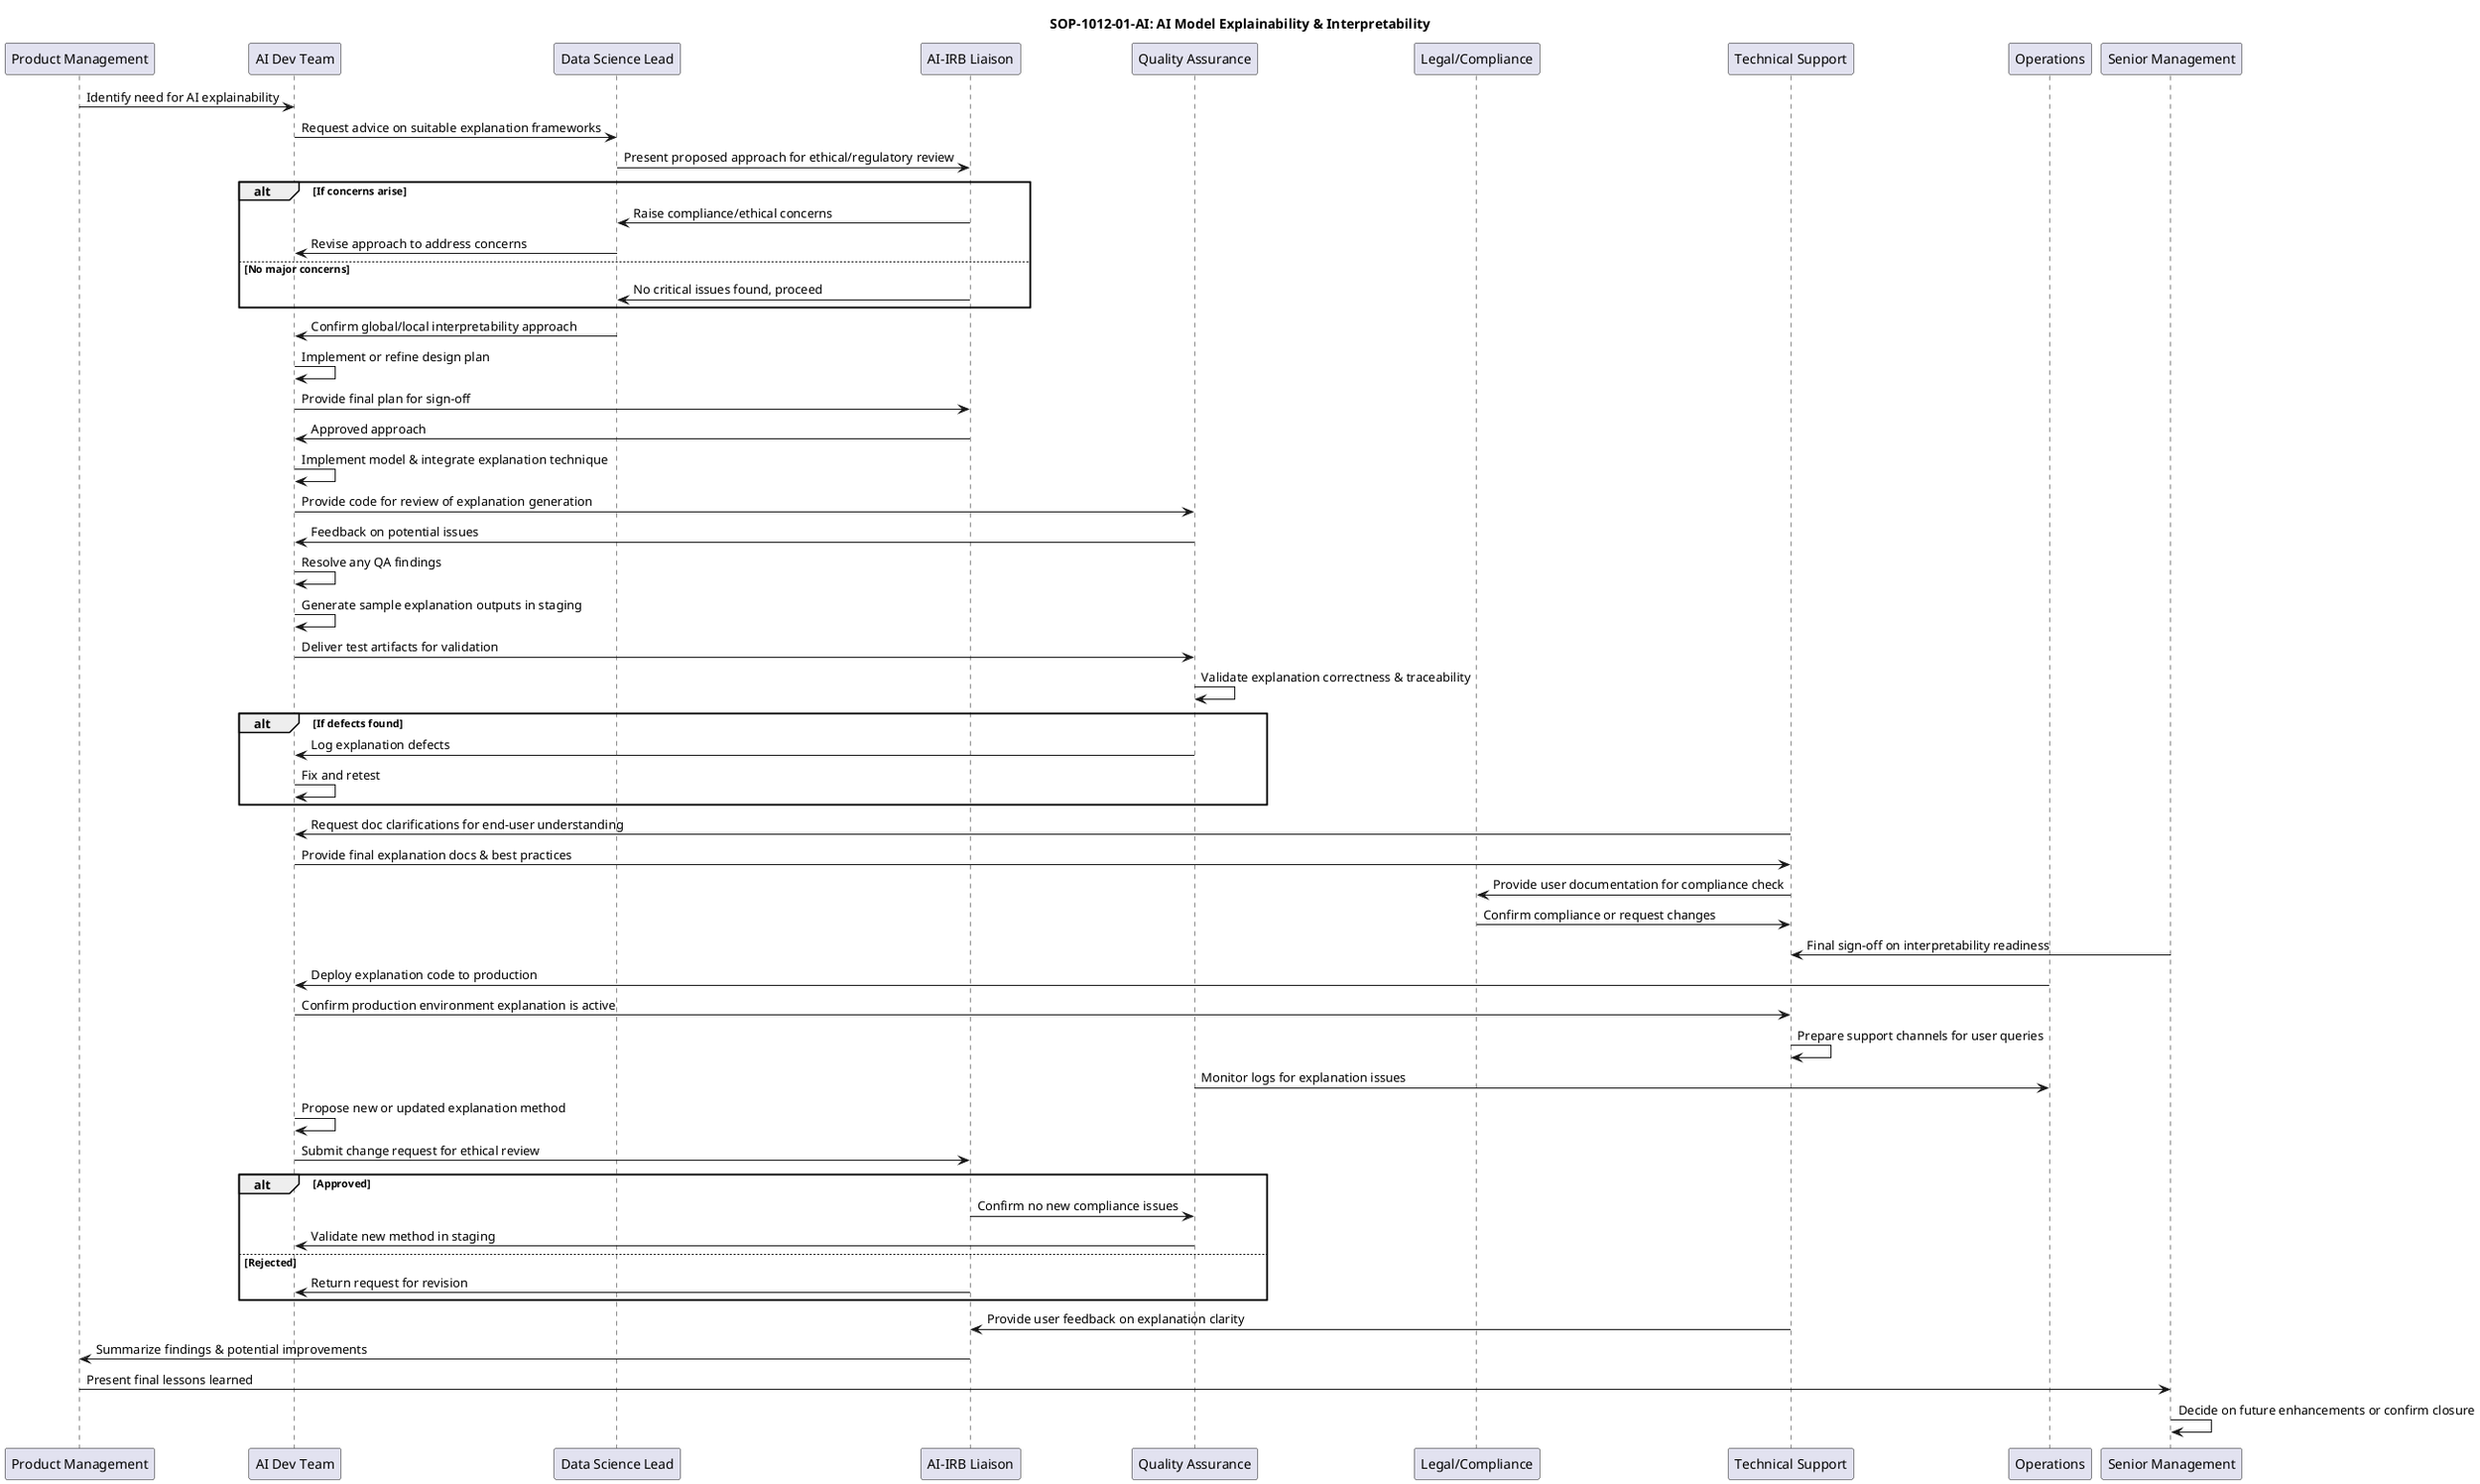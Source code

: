 @startuml
title SOP-1012-01-AI: AI Model Explainability & Interpretability

participant "Product Management" as ProductM
participant "AI Dev Team" as AIDev
participant "Data Science Lead" as DSL
participant "AI-IRB Liaison" as IRBLiaison
participant "Quality Assurance" as QA
participant "Legal/Compliance" as Legal
participant "Technical Support" as TechSup
participant "Operations" as Ops
participant "Senior Management" as SrMgmt

' 4.1 Initiation of Explainability Requirements
ProductM -> AIDev: Identify need for AI explainability
AIDev -> DSL: Request advice on suitable explanation frameworks
DSL -> IRBLiaison: Present proposed approach for ethical/regulatory review
alt If concerns arise
  IRBLiaison -> DSL: Raise compliance/ethical concerns
  DSL -> AIDev: Revise approach to address concerns
else No major concerns
  IRBLiaison -> DSL: No critical issues found, proceed
end

' 4.2 Selecting Explanation Framework
DSL -> AIDev: Confirm global/local interpretability approach
AIDev -> AIDev: Implement or refine design plan
AIDev -> IRBLiaison: Provide final plan for sign-off
IRBLiaison -> AIDev: Approved approach

' 4.3 Model Implementation and Explanation Development
AIDev -> AIDev: Implement model & integrate explanation technique
AIDev -> QA: Provide code for review of explanation generation
QA -> AIDev: Feedback on potential issues
AIDev -> AIDev: Resolve any QA findings

' 4.4 Testing Explanation Capabilities
AIDev -> AIDev: Generate sample explanation outputs in staging
AIDev -> QA: Deliver test artifacts for validation
QA -> QA: Validate explanation correctness & traceability
alt If defects found
  QA -> AIDev: Log explanation defects
  AIDev -> AIDev: Fix and retest
end

' 4.5 User-Facing Documentation and Approvals
TechSup -> AIDev: Request doc clarifications for end-user understanding
AIDev -> TechSup: Provide final explanation docs & best practices
TechSup -> Legal: Provide user documentation for compliance check
Legal -> TechSup: Confirm compliance or request changes
SrMgmt -> TechSup: Final sign-off on interpretability readiness

' 4.6 Deployment and Monitoring
Ops -> AIDev: Deploy explanation code to production
AIDev -> TechSup: Confirm production environment explanation is active
TechSup -> TechSup: Prepare support channels for user queries
QA -> Ops: Monitor logs for explanation issues

' 4.7 Change Management for Explanation Methods
AIDev -> AIDev: Propose new or updated explanation method
AIDev -> IRBLiaison: Submit change request for ethical review
alt Approved
  IRBLiaison -> QA: Confirm no new compliance issues
  QA -> AIDev: Validate new method in staging
else Rejected
  IRBLiaison -> AIDev: Return request for revision
end

' 4.8 Post-Implementation Review
TechSup -> IRBLiaison: Provide user feedback on explanation clarity
IRBLiaison -> ProductM: Summarize findings & potential improvements
ProductM -> SrMgmt: Present final lessons learned
SrMgmt -> SrMgmt: Decide on future enhancements or confirm closure

@enduml
